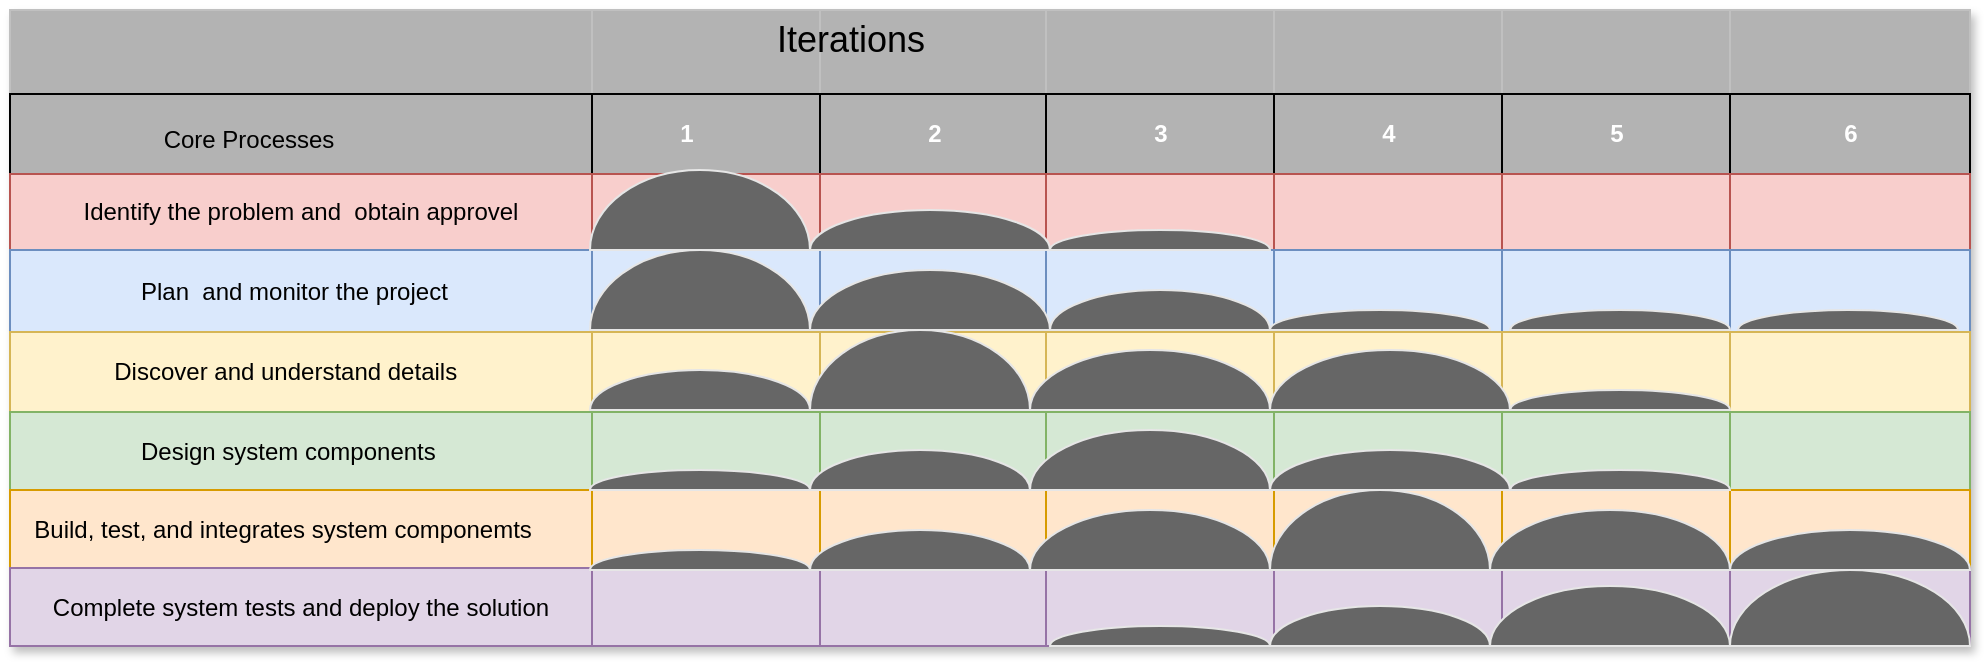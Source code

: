 <mxfile version="22.1.1" type="device">
  <diagram name="第1頁" id="iXFYem52gRydW0bk2Ul8">
    <mxGraphModel dx="742" dy="524" grid="1" gridSize="10" guides="1" tooltips="1" connect="1" arrows="1" fold="1" page="1" pageScale="1" pageWidth="827" pageHeight="1169" math="0" shadow="0">
      <root>
        <mxCell id="0" />
        <mxCell id="1" parent="0" />
        <mxCell id="WdbhsWGcYBLlVoE29ux9-1" value="Assets" style="childLayout=tableLayout;recursiveResize=0;strokeColor=#000000;fillColor=#A7C942;shadow=1;labelBackgroundColor=default;labelBorderColor=#000000;" vertex="1" parent="1">
          <mxGeometry x="240" y="180" width="980" height="318" as="geometry" />
        </mxCell>
        <mxCell id="WdbhsWGcYBLlVoE29ux9-189" style="shape=tableRow;horizontal=0;startSize=0;swimlaneHead=0;swimlaneBody=0;top=0;left=0;bottom=0;right=0;dropTarget=0;collapsible=0;recursiveResize=0;expand=0;fontStyle=0;strokeColor=inherit;fillColor=#ffffff;fontColor=#B3B3B3;" vertex="1" parent="WdbhsWGcYBLlVoE29ux9-1">
          <mxGeometry width="980" height="42" as="geometry" />
        </mxCell>
        <mxCell id="WdbhsWGcYBLlVoE29ux9-190" style="connectable=0;recursiveResize=0;strokeColor=#c0c0c0;fillColor=#B3B3B3;align=center;fontStyle=1;fontColor=none;html=1;labelBackgroundColor=#919191;labelBorderColor=default;noLabel=1;gradientColor=none;" vertex="1" parent="WdbhsWGcYBLlVoE29ux9-189">
          <mxGeometry width="291" height="42" as="geometry">
            <mxRectangle width="291" height="42" as="alternateBounds" />
          </mxGeometry>
        </mxCell>
        <mxCell id="WdbhsWGcYBLlVoE29ux9-191" style="connectable=0;recursiveResize=0;strokeColor=#c0c0c0;fillColor=#B3B3B3;align=center;fontStyle=1;fontColor=#FFFFFF;html=1;labelBackgroundColor=#B3B3B3;labelBorderColor=default;gradientColor=none;" vertex="1" parent="WdbhsWGcYBLlVoE29ux9-189">
          <mxGeometry x="291" width="114" height="42" as="geometry">
            <mxRectangle width="114" height="42" as="alternateBounds" />
          </mxGeometry>
        </mxCell>
        <mxCell id="WdbhsWGcYBLlVoE29ux9-192" style="connectable=0;recursiveResize=0;strokeColor=#c0c0c0;fillColor=#B3B3B3;align=center;fontStyle=1;fontColor=#FFFFFF;html=1;labelBackgroundColor=#B3B3B3;labelBorderColor=default;gradientColor=none;" vertex="1" parent="WdbhsWGcYBLlVoE29ux9-189">
          <mxGeometry x="405" width="113" height="42" as="geometry">
            <mxRectangle width="113" height="42" as="alternateBounds" />
          </mxGeometry>
        </mxCell>
        <mxCell id="WdbhsWGcYBLlVoE29ux9-193" style="connectable=0;recursiveResize=0;strokeColor=#c0c0c0;fillColor=#B3B3B3;align=center;fontStyle=1;fontColor=#FFFFFF;html=1;labelBackgroundColor=#B3B3B3;labelBorderColor=default;gradientColor=none;" vertex="1" parent="WdbhsWGcYBLlVoE29ux9-189">
          <mxGeometry x="518" width="114" height="42" as="geometry">
            <mxRectangle width="114" height="42" as="alternateBounds" />
          </mxGeometry>
        </mxCell>
        <mxCell id="WdbhsWGcYBLlVoE29ux9-194" style="connectable=0;recursiveResize=0;strokeColor=#c0c0c0;fillColor=#B3B3B3;align=center;fontStyle=1;fontColor=#FFFFFF;html=1;labelBackgroundColor=#B3B3B3;labelBorderColor=default;gradientColor=none;" vertex="1" parent="WdbhsWGcYBLlVoE29ux9-189">
          <mxGeometry x="632" width="114" height="42" as="geometry">
            <mxRectangle width="114" height="42" as="alternateBounds" />
          </mxGeometry>
        </mxCell>
        <mxCell id="WdbhsWGcYBLlVoE29ux9-195" style="connectable=0;recursiveResize=0;strokeColor=#c0c0c0;fillColor=#B3B3B3;align=center;fontStyle=1;fontColor=#FFFFFF;html=1;labelBackgroundColor=#B3B3B3;labelBorderColor=default;gradientColor=none;" vertex="1" parent="WdbhsWGcYBLlVoE29ux9-189">
          <mxGeometry x="746" width="114" height="42" as="geometry">
            <mxRectangle width="114" height="42" as="alternateBounds" />
          </mxGeometry>
        </mxCell>
        <mxCell id="WdbhsWGcYBLlVoE29ux9-223" style="connectable=0;recursiveResize=0;strokeColor=#c0c0c0;fillColor=#B3B3B3;align=center;fontStyle=1;fontColor=#FFFFFF;html=1;labelBackgroundColor=#B3B3B3;labelBorderColor=default;gradientColor=none;" vertex="1" parent="WdbhsWGcYBLlVoE29ux9-189">
          <mxGeometry x="860" width="120" height="42" as="geometry">
            <mxRectangle width="120" height="42" as="alternateBounds" />
          </mxGeometry>
        </mxCell>
        <mxCell id="WdbhsWGcYBLlVoE29ux9-2" style="shape=tableRow;horizontal=0;startSize=0;swimlaneHead=0;swimlaneBody=0;top=0;left=0;bottom=0;right=0;dropTarget=0;collapsible=0;recursiveResize=0;expand=0;fontStyle=0;strokeColor=inherit;fillColor=#ffffff;fontColor=#B3B3B3;" vertex="1" parent="WdbhsWGcYBLlVoE29ux9-1">
          <mxGeometry y="42" width="980" height="40" as="geometry" />
        </mxCell>
        <mxCell id="WdbhsWGcYBLlVoE29ux9-65" value="" style="connectable=0;recursiveResize=0;strokeColor=inherit;fillColor=#B3B3B3;align=center;fontStyle=1;fontColor=none;html=1;labelBackgroundColor=#919191;labelBorderColor=none;noLabel=1;" vertex="1" parent="WdbhsWGcYBLlVoE29ux9-2">
          <mxGeometry width="291" height="40" as="geometry">
            <mxRectangle width="291" height="40" as="alternateBounds" />
          </mxGeometry>
        </mxCell>
        <mxCell id="WdbhsWGcYBLlVoE29ux9-3" value="1&lt;span style=&quot;white-space: pre;&quot;&gt;&#x9;&lt;/span&gt;" style="connectable=0;recursiveResize=0;strokeColor=inherit;fillColor=#B3B3B3;align=center;fontStyle=1;fontColor=#FFFFFF;html=1;labelBackgroundColor=#B3B3B3;" vertex="1" parent="WdbhsWGcYBLlVoE29ux9-2">
          <mxGeometry x="291" width="114" height="40" as="geometry">
            <mxRectangle width="114" height="40" as="alternateBounds" />
          </mxGeometry>
        </mxCell>
        <mxCell id="WdbhsWGcYBLlVoE29ux9-116" value="2" style="connectable=0;recursiveResize=0;strokeColor=inherit;fillColor=#B3B3B3;align=center;fontStyle=1;fontColor=#FFFFFF;html=1;labelBackgroundColor=#B3B3B3;" vertex="1" parent="WdbhsWGcYBLlVoE29ux9-2">
          <mxGeometry x="405" width="113" height="40" as="geometry">
            <mxRectangle width="113" height="40" as="alternateBounds" />
          </mxGeometry>
        </mxCell>
        <mxCell id="WdbhsWGcYBLlVoE29ux9-132" value="3" style="connectable=0;recursiveResize=0;strokeColor=inherit;fillColor=#B3B3B3;align=center;fontStyle=1;fontColor=#FFFFFF;html=1;labelBackgroundColor=#B3B3B3;" vertex="1" parent="WdbhsWGcYBLlVoE29ux9-2">
          <mxGeometry x="518" width="114" height="40" as="geometry">
            <mxRectangle width="114" height="40" as="alternateBounds" />
          </mxGeometry>
        </mxCell>
        <mxCell id="WdbhsWGcYBLlVoE29ux9-140" value="4" style="connectable=0;recursiveResize=0;strokeColor=inherit;fillColor=#B3B3B3;align=center;fontStyle=1;fontColor=#FFFFFF;html=1;labelBackgroundColor=#B3B3B3;" vertex="1" parent="WdbhsWGcYBLlVoE29ux9-2">
          <mxGeometry x="632" width="114" height="40" as="geometry">
            <mxRectangle width="114" height="40" as="alternateBounds" />
          </mxGeometry>
        </mxCell>
        <mxCell id="WdbhsWGcYBLlVoE29ux9-148" value="5" style="connectable=0;recursiveResize=0;strokeColor=inherit;fillColor=#B3B3B3;align=center;fontStyle=1;fontColor=#FFFFFF;html=1;labelBackgroundColor=#B3B3B3;" vertex="1" parent="WdbhsWGcYBLlVoE29ux9-2">
          <mxGeometry x="746" width="114" height="40" as="geometry">
            <mxRectangle width="114" height="40" as="alternateBounds" />
          </mxGeometry>
        </mxCell>
        <mxCell id="WdbhsWGcYBLlVoE29ux9-224" value="6" style="connectable=0;recursiveResize=0;strokeColor=inherit;fillColor=#B3B3B3;align=center;fontStyle=1;fontColor=#FFFFFF;html=1;labelBackgroundColor=#B3B3B3;" vertex="1" parent="WdbhsWGcYBLlVoE29ux9-2">
          <mxGeometry x="860" width="120" height="40" as="geometry">
            <mxRectangle width="120" height="40" as="alternateBounds" />
          </mxGeometry>
        </mxCell>
        <mxCell id="WdbhsWGcYBLlVoE29ux9-6" value="" style="shape=tableRow;horizontal=0;startSize=0;swimlaneHead=0;swimlaneBody=0;top=0;left=0;bottom=0;right=0;dropTarget=0;collapsible=0;recursiveResize=0;expand=0;fontStyle=0;strokeColor=inherit;fillColor=#ffffff;" vertex="1" parent="WdbhsWGcYBLlVoE29ux9-1">
          <mxGeometry y="82" width="980" height="38" as="geometry" />
        </mxCell>
        <mxCell id="WdbhsWGcYBLlVoE29ux9-66" value="Identify the problem and &amp;nbsp;obtain approvel" style="connectable=0;recursiveResize=0;strokeColor=#b85450;fillColor=#f8cecc;align=center;whiteSpace=wrap;html=1;" vertex="1" parent="WdbhsWGcYBLlVoE29ux9-6">
          <mxGeometry width="291" height="38" as="geometry">
            <mxRectangle width="291" height="38" as="alternateBounds" />
          </mxGeometry>
        </mxCell>
        <mxCell id="WdbhsWGcYBLlVoE29ux9-7" value="" style="connectable=0;recursiveResize=0;strokeColor=#b85450;fillColor=#f8cecc;align=center;whiteSpace=wrap;html=1;" vertex="1" parent="WdbhsWGcYBLlVoE29ux9-6">
          <mxGeometry x="291" width="114" height="38" as="geometry">
            <mxRectangle width="114" height="38" as="alternateBounds" />
          </mxGeometry>
        </mxCell>
        <mxCell id="WdbhsWGcYBLlVoE29ux9-117" style="connectable=0;recursiveResize=0;strokeColor=#b85450;fillColor=#f8cecc;align=center;whiteSpace=wrap;html=1;" vertex="1" parent="WdbhsWGcYBLlVoE29ux9-6">
          <mxGeometry x="405" width="113" height="38" as="geometry">
            <mxRectangle width="113" height="38" as="alternateBounds" />
          </mxGeometry>
        </mxCell>
        <mxCell id="WdbhsWGcYBLlVoE29ux9-133" style="connectable=0;recursiveResize=0;strokeColor=#b85450;fillColor=#f8cecc;align=center;whiteSpace=wrap;html=1;" vertex="1" parent="WdbhsWGcYBLlVoE29ux9-6">
          <mxGeometry x="518" width="114" height="38" as="geometry">
            <mxRectangle width="114" height="38" as="alternateBounds" />
          </mxGeometry>
        </mxCell>
        <mxCell id="WdbhsWGcYBLlVoE29ux9-141" style="connectable=0;recursiveResize=0;strokeColor=#b85450;fillColor=#f8cecc;align=center;whiteSpace=wrap;html=1;" vertex="1" parent="WdbhsWGcYBLlVoE29ux9-6">
          <mxGeometry x="632" width="114" height="38" as="geometry">
            <mxRectangle width="114" height="38" as="alternateBounds" />
          </mxGeometry>
        </mxCell>
        <mxCell id="WdbhsWGcYBLlVoE29ux9-149" style="connectable=0;recursiveResize=0;strokeColor=#b85450;fillColor=#f8cecc;align=center;whiteSpace=wrap;html=1;" vertex="1" parent="WdbhsWGcYBLlVoE29ux9-6">
          <mxGeometry x="746" width="114" height="38" as="geometry">
            <mxRectangle width="114" height="38" as="alternateBounds" />
          </mxGeometry>
        </mxCell>
        <mxCell id="WdbhsWGcYBLlVoE29ux9-225" style="connectable=0;recursiveResize=0;strokeColor=#b85450;fillColor=#f8cecc;align=center;whiteSpace=wrap;html=1;" vertex="1" parent="WdbhsWGcYBLlVoE29ux9-6">
          <mxGeometry x="860" width="120" height="38" as="geometry">
            <mxRectangle width="120" height="38" as="alternateBounds" />
          </mxGeometry>
        </mxCell>
        <mxCell id="WdbhsWGcYBLlVoE29ux9-10" value="" style="shape=tableRow;horizontal=0;startSize=0;swimlaneHead=0;swimlaneBody=0;top=0;left=0;bottom=0;right=0;dropTarget=0;collapsible=0;recursiveResize=0;expand=0;fontStyle=1;strokeColor=inherit;fillColor=#EAF2D3;" vertex="1" parent="WdbhsWGcYBLlVoE29ux9-1">
          <mxGeometry y="120" width="980" height="41" as="geometry" />
        </mxCell>
        <mxCell id="WdbhsWGcYBLlVoE29ux9-67" value="Plan &amp;nbsp;and monitor the project&lt;span style=&quot;white-space: pre;&quot;&gt;&#x9;&lt;/span&gt;" style="connectable=0;recursiveResize=0;strokeColor=#6c8ebf;fillColor=#dae8fc;whiteSpace=wrap;html=1;" vertex="1" parent="WdbhsWGcYBLlVoE29ux9-10">
          <mxGeometry width="291" height="41" as="geometry">
            <mxRectangle width="291" height="41" as="alternateBounds" />
          </mxGeometry>
        </mxCell>
        <mxCell id="WdbhsWGcYBLlVoE29ux9-11" value="" style="connectable=0;recursiveResize=0;strokeColor=#6c8ebf;fillColor=#dae8fc;whiteSpace=wrap;html=1;" vertex="1" parent="WdbhsWGcYBLlVoE29ux9-10">
          <mxGeometry x="291" width="114" height="41" as="geometry">
            <mxRectangle width="114" height="41" as="alternateBounds" />
          </mxGeometry>
        </mxCell>
        <mxCell id="WdbhsWGcYBLlVoE29ux9-118" style="connectable=0;recursiveResize=0;strokeColor=#6c8ebf;fillColor=#dae8fc;whiteSpace=wrap;html=1;" vertex="1" parent="WdbhsWGcYBLlVoE29ux9-10">
          <mxGeometry x="405" width="113" height="41" as="geometry">
            <mxRectangle width="113" height="41" as="alternateBounds" />
          </mxGeometry>
        </mxCell>
        <mxCell id="WdbhsWGcYBLlVoE29ux9-134" style="connectable=0;recursiveResize=0;strokeColor=#6c8ebf;fillColor=#dae8fc;whiteSpace=wrap;html=1;" vertex="1" parent="WdbhsWGcYBLlVoE29ux9-10">
          <mxGeometry x="518" width="114" height="41" as="geometry">
            <mxRectangle width="114" height="41" as="alternateBounds" />
          </mxGeometry>
        </mxCell>
        <mxCell id="WdbhsWGcYBLlVoE29ux9-142" style="connectable=0;recursiveResize=0;strokeColor=#6c8ebf;fillColor=#dae8fc;whiteSpace=wrap;html=1;" vertex="1" parent="WdbhsWGcYBLlVoE29ux9-10">
          <mxGeometry x="632" width="114" height="41" as="geometry">
            <mxRectangle width="114" height="41" as="alternateBounds" />
          </mxGeometry>
        </mxCell>
        <mxCell id="WdbhsWGcYBLlVoE29ux9-150" style="connectable=0;recursiveResize=0;strokeColor=#6c8ebf;fillColor=#dae8fc;whiteSpace=wrap;html=1;" vertex="1" parent="WdbhsWGcYBLlVoE29ux9-10">
          <mxGeometry x="746" width="114" height="41" as="geometry">
            <mxRectangle width="114" height="41" as="alternateBounds" />
          </mxGeometry>
        </mxCell>
        <mxCell id="WdbhsWGcYBLlVoE29ux9-226" style="connectable=0;recursiveResize=0;strokeColor=#6c8ebf;fillColor=#dae8fc;whiteSpace=wrap;html=1;" vertex="1" parent="WdbhsWGcYBLlVoE29ux9-10">
          <mxGeometry x="860" width="120" height="41" as="geometry">
            <mxRectangle width="120" height="41" as="alternateBounds" />
          </mxGeometry>
        </mxCell>
        <mxCell id="WdbhsWGcYBLlVoE29ux9-14" value="" style="shape=tableRow;horizontal=0;startSize=0;swimlaneHead=0;swimlaneBody=0;top=0;left=0;bottom=0;right=0;dropTarget=0;collapsible=0;recursiveResize=0;expand=0;fontStyle=0;strokeColor=inherit;fillColor=#ffffff;" vertex="1" parent="WdbhsWGcYBLlVoE29ux9-1">
          <mxGeometry y="161" width="980" height="40" as="geometry" />
        </mxCell>
        <mxCell id="WdbhsWGcYBLlVoE29ux9-68" value="Discover and understand details&lt;span style=&quot;white-space: pre;&quot;&gt;&#x9;&lt;/span&gt;" style="connectable=0;recursiveResize=0;strokeColor=#d6b656;fillColor=#fff2cc;fontStyle=0;align=center;whiteSpace=wrap;html=1;" vertex="1" parent="WdbhsWGcYBLlVoE29ux9-14">
          <mxGeometry width="291" height="40" as="geometry">
            <mxRectangle width="291" height="40" as="alternateBounds" />
          </mxGeometry>
        </mxCell>
        <mxCell id="WdbhsWGcYBLlVoE29ux9-15" value="" style="connectable=0;recursiveResize=0;strokeColor=#d6b656;fillColor=#fff2cc;fontStyle=0;align=center;whiteSpace=wrap;html=1;" vertex="1" parent="WdbhsWGcYBLlVoE29ux9-14">
          <mxGeometry x="291" width="114" height="40" as="geometry">
            <mxRectangle width="114" height="40" as="alternateBounds" />
          </mxGeometry>
        </mxCell>
        <mxCell id="WdbhsWGcYBLlVoE29ux9-119" style="connectable=0;recursiveResize=0;strokeColor=#d6b656;fillColor=#fff2cc;fontStyle=0;align=center;whiteSpace=wrap;html=1;" vertex="1" parent="WdbhsWGcYBLlVoE29ux9-14">
          <mxGeometry x="405" width="113" height="40" as="geometry">
            <mxRectangle width="113" height="40" as="alternateBounds" />
          </mxGeometry>
        </mxCell>
        <mxCell id="WdbhsWGcYBLlVoE29ux9-135" style="connectable=0;recursiveResize=0;strokeColor=#d6b656;fillColor=#fff2cc;fontStyle=0;align=center;whiteSpace=wrap;html=1;" vertex="1" parent="WdbhsWGcYBLlVoE29ux9-14">
          <mxGeometry x="518" width="114" height="40" as="geometry">
            <mxRectangle width="114" height="40" as="alternateBounds" />
          </mxGeometry>
        </mxCell>
        <mxCell id="WdbhsWGcYBLlVoE29ux9-143" style="connectable=0;recursiveResize=0;strokeColor=#d6b656;fillColor=#fff2cc;fontStyle=0;align=center;whiteSpace=wrap;html=1;" vertex="1" parent="WdbhsWGcYBLlVoE29ux9-14">
          <mxGeometry x="632" width="114" height="40" as="geometry">
            <mxRectangle width="114" height="40" as="alternateBounds" />
          </mxGeometry>
        </mxCell>
        <mxCell id="WdbhsWGcYBLlVoE29ux9-151" style="connectable=0;recursiveResize=0;strokeColor=#d6b656;fillColor=#fff2cc;fontStyle=0;align=center;whiteSpace=wrap;html=1;" vertex="1" parent="WdbhsWGcYBLlVoE29ux9-14">
          <mxGeometry x="746" width="114" height="40" as="geometry">
            <mxRectangle width="114" height="40" as="alternateBounds" />
          </mxGeometry>
        </mxCell>
        <mxCell id="WdbhsWGcYBLlVoE29ux9-227" style="connectable=0;recursiveResize=0;strokeColor=#d6b656;fillColor=#fff2cc;fontStyle=0;align=center;whiteSpace=wrap;html=1;" vertex="1" parent="WdbhsWGcYBLlVoE29ux9-14">
          <mxGeometry x="860" width="120" height="40" as="geometry">
            <mxRectangle width="120" height="40" as="alternateBounds" />
          </mxGeometry>
        </mxCell>
        <mxCell id="WdbhsWGcYBLlVoE29ux9-18" value="" style="shape=tableRow;horizontal=0;startSize=0;swimlaneHead=0;swimlaneBody=0;top=0;left=0;bottom=0;right=0;dropTarget=0;collapsible=0;recursiveResize=0;expand=0;fontStyle=1;strokeColor=inherit;fillColor=#EAF2D3;" vertex="1" parent="WdbhsWGcYBLlVoE29ux9-1">
          <mxGeometry y="201" width="980" height="39" as="geometry" />
        </mxCell>
        <mxCell id="WdbhsWGcYBLlVoE29ux9-69" value="Design system components&lt;span style=&quot;white-space: pre;&quot;&gt;&#x9;&lt;/span&gt;" style="connectable=0;recursiveResize=0;strokeColor=#82b366;fillColor=#d5e8d4;whiteSpace=wrap;html=1;" vertex="1" parent="WdbhsWGcYBLlVoE29ux9-18">
          <mxGeometry width="291" height="39" as="geometry">
            <mxRectangle width="291" height="39" as="alternateBounds" />
          </mxGeometry>
        </mxCell>
        <mxCell id="WdbhsWGcYBLlVoE29ux9-19" value="" style="connectable=0;recursiveResize=0;strokeColor=#82b366;fillColor=#d5e8d4;whiteSpace=wrap;html=1;" vertex="1" parent="WdbhsWGcYBLlVoE29ux9-18">
          <mxGeometry x="291" width="114" height="39" as="geometry">
            <mxRectangle width="114" height="39" as="alternateBounds" />
          </mxGeometry>
        </mxCell>
        <mxCell id="WdbhsWGcYBLlVoE29ux9-120" style="connectable=0;recursiveResize=0;strokeColor=#82b366;fillColor=#d5e8d4;whiteSpace=wrap;html=1;" vertex="1" parent="WdbhsWGcYBLlVoE29ux9-18">
          <mxGeometry x="405" width="113" height="39" as="geometry">
            <mxRectangle width="113" height="39" as="alternateBounds" />
          </mxGeometry>
        </mxCell>
        <mxCell id="WdbhsWGcYBLlVoE29ux9-136" style="connectable=0;recursiveResize=0;strokeColor=#82b366;fillColor=#d5e8d4;whiteSpace=wrap;html=1;" vertex="1" parent="WdbhsWGcYBLlVoE29ux9-18">
          <mxGeometry x="518" width="114" height="39" as="geometry">
            <mxRectangle width="114" height="39" as="alternateBounds" />
          </mxGeometry>
        </mxCell>
        <mxCell id="WdbhsWGcYBLlVoE29ux9-144" style="connectable=0;recursiveResize=0;strokeColor=#82b366;fillColor=#d5e8d4;whiteSpace=wrap;html=1;" vertex="1" parent="WdbhsWGcYBLlVoE29ux9-18">
          <mxGeometry x="632" width="114" height="39" as="geometry">
            <mxRectangle width="114" height="39" as="alternateBounds" />
          </mxGeometry>
        </mxCell>
        <mxCell id="WdbhsWGcYBLlVoE29ux9-152" style="connectable=0;recursiveResize=0;strokeColor=#82b366;fillColor=#d5e8d4;whiteSpace=wrap;html=1;" vertex="1" parent="WdbhsWGcYBLlVoE29ux9-18">
          <mxGeometry x="746" width="114" height="39" as="geometry">
            <mxRectangle width="114" height="39" as="alternateBounds" />
          </mxGeometry>
        </mxCell>
        <mxCell id="WdbhsWGcYBLlVoE29ux9-228" style="connectable=0;recursiveResize=0;strokeColor=#82b366;fillColor=#d5e8d4;whiteSpace=wrap;html=1;" vertex="1" parent="WdbhsWGcYBLlVoE29ux9-18">
          <mxGeometry x="860" width="120" height="39" as="geometry">
            <mxRectangle width="120" height="39" as="alternateBounds" />
          </mxGeometry>
        </mxCell>
        <mxCell id="WdbhsWGcYBLlVoE29ux9-22" style="shape=tableRow;horizontal=0;startSize=0;swimlaneHead=0;swimlaneBody=0;top=0;left=0;bottom=0;right=0;dropTarget=0;collapsible=0;recursiveResize=0;expand=0;fontStyle=1;strokeColor=inherit;fillColor=#EAF2D3;" vertex="1" parent="WdbhsWGcYBLlVoE29ux9-1">
          <mxGeometry y="240" width="980" height="39" as="geometry" />
        </mxCell>
        <mxCell id="WdbhsWGcYBLlVoE29ux9-70" value="Build, test, and integrates system componemts&lt;span style=&quot;white-space: pre;&quot;&gt;&#x9;&lt;/span&gt;" style="connectable=0;recursiveResize=0;strokeColor=#d79b00;fillColor=#ffe6cc;whiteSpace=wrap;html=1;" vertex="1" parent="WdbhsWGcYBLlVoE29ux9-22">
          <mxGeometry width="291" height="39" as="geometry">
            <mxRectangle width="291" height="39" as="alternateBounds" />
          </mxGeometry>
        </mxCell>
        <mxCell id="WdbhsWGcYBLlVoE29ux9-23" style="connectable=0;recursiveResize=0;strokeColor=#d79b00;fillColor=#ffe6cc;whiteSpace=wrap;html=1;" vertex="1" parent="WdbhsWGcYBLlVoE29ux9-22">
          <mxGeometry x="291" width="114" height="39" as="geometry">
            <mxRectangle width="114" height="39" as="alternateBounds" />
          </mxGeometry>
        </mxCell>
        <mxCell id="WdbhsWGcYBLlVoE29ux9-121" style="connectable=0;recursiveResize=0;strokeColor=#d79b00;fillColor=#ffe6cc;whiteSpace=wrap;html=1;" vertex="1" parent="WdbhsWGcYBLlVoE29ux9-22">
          <mxGeometry x="405" width="113" height="39" as="geometry">
            <mxRectangle width="113" height="39" as="alternateBounds" />
          </mxGeometry>
        </mxCell>
        <mxCell id="WdbhsWGcYBLlVoE29ux9-137" style="connectable=0;recursiveResize=0;strokeColor=#d79b00;fillColor=#ffe6cc;whiteSpace=wrap;html=1;" vertex="1" parent="WdbhsWGcYBLlVoE29ux9-22">
          <mxGeometry x="518" width="114" height="39" as="geometry">
            <mxRectangle width="114" height="39" as="alternateBounds" />
          </mxGeometry>
        </mxCell>
        <mxCell id="WdbhsWGcYBLlVoE29ux9-145" style="connectable=0;recursiveResize=0;strokeColor=#d79b00;fillColor=#ffe6cc;whiteSpace=wrap;html=1;" vertex="1" parent="WdbhsWGcYBLlVoE29ux9-22">
          <mxGeometry x="632" width="114" height="39" as="geometry">
            <mxRectangle width="114" height="39" as="alternateBounds" />
          </mxGeometry>
        </mxCell>
        <mxCell id="WdbhsWGcYBLlVoE29ux9-153" style="connectable=0;recursiveResize=0;strokeColor=#d79b00;fillColor=#ffe6cc;whiteSpace=wrap;html=1;" vertex="1" parent="WdbhsWGcYBLlVoE29ux9-22">
          <mxGeometry x="746" width="114" height="39" as="geometry">
            <mxRectangle width="114" height="39" as="alternateBounds" />
          </mxGeometry>
        </mxCell>
        <mxCell id="WdbhsWGcYBLlVoE29ux9-229" style="connectable=0;recursiveResize=0;strokeColor=#d79b00;fillColor=#ffe6cc;whiteSpace=wrap;html=1;" vertex="1" parent="WdbhsWGcYBLlVoE29ux9-22">
          <mxGeometry x="860" width="120" height="39" as="geometry">
            <mxRectangle width="120" height="39" as="alternateBounds" />
          </mxGeometry>
        </mxCell>
        <mxCell id="WdbhsWGcYBLlVoE29ux9-26" style="shape=tableRow;horizontal=0;startSize=0;swimlaneHead=0;swimlaneBody=0;top=0;left=0;bottom=0;right=0;dropTarget=0;collapsible=0;recursiveResize=0;expand=0;fontStyle=1;strokeColor=inherit;fillColor=#EAF2D3;" vertex="1" parent="WdbhsWGcYBLlVoE29ux9-1">
          <mxGeometry y="279" width="980" height="39" as="geometry" />
        </mxCell>
        <mxCell id="WdbhsWGcYBLlVoE29ux9-71" value="Complete system tests and deploy the solution" style="connectable=0;recursiveResize=0;strokeColor=#9673a6;fillColor=#e1d5e7;whiteSpace=wrap;html=1;" vertex="1" parent="WdbhsWGcYBLlVoE29ux9-26">
          <mxGeometry width="291" height="39" as="geometry">
            <mxRectangle width="291" height="39" as="alternateBounds" />
          </mxGeometry>
        </mxCell>
        <mxCell id="WdbhsWGcYBLlVoE29ux9-27" style="connectable=0;recursiveResize=0;strokeColor=#9673a6;fillColor=#e1d5e7;whiteSpace=wrap;html=1;" vertex="1" parent="WdbhsWGcYBLlVoE29ux9-26">
          <mxGeometry x="291" width="114" height="39" as="geometry">
            <mxRectangle width="114" height="39" as="alternateBounds" />
          </mxGeometry>
        </mxCell>
        <mxCell id="WdbhsWGcYBLlVoE29ux9-122" style="connectable=0;recursiveResize=0;strokeColor=#9673a6;fillColor=#e1d5e7;whiteSpace=wrap;html=1;" vertex="1" parent="WdbhsWGcYBLlVoE29ux9-26">
          <mxGeometry x="405" width="113" height="39" as="geometry">
            <mxRectangle width="113" height="39" as="alternateBounds" />
          </mxGeometry>
        </mxCell>
        <mxCell id="WdbhsWGcYBLlVoE29ux9-138" style="connectable=0;recursiveResize=0;strokeColor=#9673a6;fillColor=#e1d5e7;whiteSpace=wrap;html=1;" vertex="1" parent="WdbhsWGcYBLlVoE29ux9-26">
          <mxGeometry x="518" width="114" height="39" as="geometry">
            <mxRectangle width="114" height="39" as="alternateBounds" />
          </mxGeometry>
        </mxCell>
        <mxCell id="WdbhsWGcYBLlVoE29ux9-146" style="connectable=0;recursiveResize=0;strokeColor=#9673a6;fillColor=#e1d5e7;whiteSpace=wrap;html=1;" vertex="1" parent="WdbhsWGcYBLlVoE29ux9-26">
          <mxGeometry x="632" width="114" height="39" as="geometry">
            <mxRectangle width="114" height="39" as="alternateBounds" />
          </mxGeometry>
        </mxCell>
        <mxCell id="WdbhsWGcYBLlVoE29ux9-154" style="connectable=0;recursiveResize=0;strokeColor=#9673a6;fillColor=#e1d5e7;whiteSpace=wrap;html=1;" vertex="1" parent="WdbhsWGcYBLlVoE29ux9-26">
          <mxGeometry x="746" width="114" height="39" as="geometry">
            <mxRectangle width="114" height="39" as="alternateBounds" />
          </mxGeometry>
        </mxCell>
        <mxCell id="WdbhsWGcYBLlVoE29ux9-230" style="connectable=0;recursiveResize=0;strokeColor=#9673a6;fillColor=#e1d5e7;whiteSpace=wrap;html=1;" vertex="1" parent="WdbhsWGcYBLlVoE29ux9-26">
          <mxGeometry x="860" width="120" height="39" as="geometry">
            <mxRectangle width="120" height="39" as="alternateBounds" />
          </mxGeometry>
        </mxCell>
        <mxCell id="WdbhsWGcYBLlVoE29ux9-172" value="Core Processes" style="text;html=1;align=center;verticalAlign=middle;resizable=0;points=[];autosize=1;strokeColor=none;fillColor=none;fontSize=12;fontFamily=Helvetica;fontColor=default;" vertex="1" parent="1">
          <mxGeometry x="304" y="230" width="110" height="30" as="geometry" />
        </mxCell>
        <mxCell id="WdbhsWGcYBLlVoE29ux9-174" value="&lt;font style=&quot;font-size: 18px;&quot;&gt;Iterations&lt;/font&gt;" style="text;html=1;align=center;verticalAlign=middle;resizable=0;points=[];autosize=1;strokeColor=none;fillColor=none;fontSize=12;fontFamily=Helvetica;fontColor=default;" vertex="1" parent="1">
          <mxGeometry x="610" y="180" width="100" height="30" as="geometry" />
        </mxCell>
        <mxCell id="WdbhsWGcYBLlVoE29ux9-207" value="" style="verticalLabelPosition=bottom;verticalAlign=top;html=1;shape=mxgraph.basic.half_circle;shadow=0;strokeColor=#E6E6E6;align=center;fontFamily=Helvetica;fontSize=12;fontColor=default;fillColor=#666666;direction=west;" vertex="1" parent="1">
          <mxGeometry x="530" y="260" width="110" height="40" as="geometry" />
        </mxCell>
        <mxCell id="WdbhsWGcYBLlVoE29ux9-210" value="" style="verticalLabelPosition=bottom;verticalAlign=top;html=1;shape=mxgraph.basic.half_circle;shadow=0;strokeColor=#E6E6E6;align=center;fontFamily=Helvetica;fontSize=12;fontColor=default;fillColor=#666666;direction=west;" vertex="1" parent="1">
          <mxGeometry x="640" y="280" width="120" height="20" as="geometry" />
        </mxCell>
        <mxCell id="WdbhsWGcYBLlVoE29ux9-211" value="" style="verticalLabelPosition=bottom;verticalAlign=top;html=1;shape=mxgraph.basic.half_circle;shadow=0;strokeColor=#E6E6E6;align=center;fontFamily=Helvetica;fontSize=12;fontColor=default;fillColor=#666666;direction=west;" vertex="1" parent="1">
          <mxGeometry x="760" y="290" width="110" height="10" as="geometry" />
        </mxCell>
        <mxCell id="WdbhsWGcYBLlVoE29ux9-232" value="" style="verticalLabelPosition=bottom;verticalAlign=top;html=1;shape=mxgraph.basic.half_circle;shadow=0;strokeColor=#E6E6E6;align=center;fontFamily=Helvetica;fontSize=12;fontColor=default;fillColor=#666666;direction=west;" vertex="1" parent="1">
          <mxGeometry x="870" y="330" width="110" height="10" as="geometry" />
        </mxCell>
        <mxCell id="WdbhsWGcYBLlVoE29ux9-233" value="" style="verticalLabelPosition=bottom;verticalAlign=top;html=1;shape=mxgraph.basic.half_circle;shadow=0;strokeColor=#E6E6E6;align=center;fontFamily=Helvetica;fontSize=12;fontColor=default;fillColor=#666666;direction=west;" vertex="1" parent="1">
          <mxGeometry x="990" y="330" width="110" height="10" as="geometry" />
        </mxCell>
        <mxCell id="WdbhsWGcYBLlVoE29ux9-234" value="" style="verticalLabelPosition=bottom;verticalAlign=top;html=1;shape=mxgraph.basic.half_circle;shadow=0;strokeColor=#E6E6E6;align=center;fontFamily=Helvetica;fontSize=12;fontColor=default;fillColor=#666666;direction=west;" vertex="1" parent="1">
          <mxGeometry x="1104" y="330" width="110" height="10" as="geometry" />
        </mxCell>
        <mxCell id="WdbhsWGcYBLlVoE29ux9-236" value="" style="verticalLabelPosition=bottom;verticalAlign=top;html=1;shape=mxgraph.basic.half_circle;shadow=0;strokeColor=#E6E6E6;align=center;fontFamily=Helvetica;fontSize=12;fontColor=default;fillColor=#666666;direction=west;" vertex="1" parent="1">
          <mxGeometry x="530" y="300" width="110" height="40" as="geometry" />
        </mxCell>
        <mxCell id="WdbhsWGcYBLlVoE29ux9-237" value="" style="verticalLabelPosition=bottom;verticalAlign=top;html=1;shape=mxgraph.basic.half_circle;shadow=0;strokeColor=#E6E6E6;align=center;fontFamily=Helvetica;fontSize=12;fontColor=default;fillColor=#666666;direction=west;" vertex="1" parent="1">
          <mxGeometry x="640" y="310" width="120" height="30" as="geometry" />
        </mxCell>
        <mxCell id="WdbhsWGcYBLlVoE29ux9-238" value="" style="verticalLabelPosition=bottom;verticalAlign=top;html=1;shape=mxgraph.basic.half_circle;shadow=0;strokeColor=#E6E6E6;align=center;fontFamily=Helvetica;fontSize=12;fontColor=default;fillColor=#666666;direction=west;" vertex="1" parent="1">
          <mxGeometry x="760" y="320" width="110" height="20" as="geometry" />
        </mxCell>
        <mxCell id="WdbhsWGcYBLlVoE29ux9-239" value="" style="verticalLabelPosition=bottom;verticalAlign=top;html=1;shape=mxgraph.basic.half_circle;shadow=0;strokeColor=#E6E6E6;align=center;fontFamily=Helvetica;fontSize=12;fontColor=default;fillColor=#666666;direction=west;" vertex="1" parent="1">
          <mxGeometry x="530" y="360" width="110" height="20" as="geometry" />
        </mxCell>
        <mxCell id="WdbhsWGcYBLlVoE29ux9-240" value="" style="verticalLabelPosition=bottom;verticalAlign=top;html=1;shape=mxgraph.basic.half_circle;shadow=0;strokeColor=#E6E6E6;align=center;fontFamily=Helvetica;fontSize=12;fontColor=default;fillColor=#666666;direction=west;" vertex="1" parent="1">
          <mxGeometry x="640" y="340" width="110" height="40" as="geometry" />
        </mxCell>
        <mxCell id="WdbhsWGcYBLlVoE29ux9-241" value="" style="verticalLabelPosition=bottom;verticalAlign=top;html=1;shape=mxgraph.basic.half_circle;shadow=0;strokeColor=#E6E6E6;align=center;fontFamily=Helvetica;fontSize=12;fontColor=default;fillColor=#666666;direction=west;" vertex="1" parent="1">
          <mxGeometry x="750" y="350" width="120" height="30" as="geometry" />
        </mxCell>
        <mxCell id="WdbhsWGcYBLlVoE29ux9-242" value="" style="verticalLabelPosition=bottom;verticalAlign=top;html=1;shape=mxgraph.basic.half_circle;shadow=0;strokeColor=#E6E6E6;align=center;fontFamily=Helvetica;fontSize=12;fontColor=default;fillColor=#666666;direction=west;" vertex="1" parent="1">
          <mxGeometry x="870" y="350" width="120" height="30" as="geometry" />
        </mxCell>
        <mxCell id="WdbhsWGcYBLlVoE29ux9-243" value="" style="verticalLabelPosition=bottom;verticalAlign=top;html=1;shape=mxgraph.basic.half_circle;shadow=0;strokeColor=#E6E6E6;align=center;fontFamily=Helvetica;fontSize=12;fontColor=default;fillColor=#666666;direction=west;" vertex="1" parent="1">
          <mxGeometry x="990" y="370" width="110" height="10" as="geometry" />
        </mxCell>
        <mxCell id="WdbhsWGcYBLlVoE29ux9-244" value="" style="verticalLabelPosition=bottom;verticalAlign=top;html=1;shape=mxgraph.basic.half_circle;shadow=0;strokeColor=#E6E6E6;align=center;fontFamily=Helvetica;fontSize=12;fontColor=default;fillColor=#666666;direction=west;" vertex="1" parent="1">
          <mxGeometry x="530" y="410" width="110" height="10" as="geometry" />
        </mxCell>
        <mxCell id="WdbhsWGcYBLlVoE29ux9-245" value="" style="verticalLabelPosition=bottom;verticalAlign=top;html=1;shape=mxgraph.basic.half_circle;shadow=0;strokeColor=#E6E6E6;align=center;fontFamily=Helvetica;fontSize=12;fontColor=default;fillColor=#666666;direction=west;" vertex="1" parent="1">
          <mxGeometry x="640" y="400" width="110" height="20" as="geometry" />
        </mxCell>
        <mxCell id="WdbhsWGcYBLlVoE29ux9-246" value="" style="verticalLabelPosition=bottom;verticalAlign=top;html=1;shape=mxgraph.basic.half_circle;shadow=0;strokeColor=#E6E6E6;align=center;fontFamily=Helvetica;fontSize=12;fontColor=default;fillColor=#666666;direction=west;" vertex="1" parent="1">
          <mxGeometry x="750" y="390" width="120" height="30" as="geometry" />
        </mxCell>
        <mxCell id="WdbhsWGcYBLlVoE29ux9-247" value="" style="verticalLabelPosition=bottom;verticalAlign=top;html=1;shape=mxgraph.basic.half_circle;shadow=0;strokeColor=#E6E6E6;align=center;fontFamily=Helvetica;fontSize=12;fontColor=default;fillColor=#666666;direction=west;" vertex="1" parent="1">
          <mxGeometry x="870" y="400" width="120" height="20" as="geometry" />
        </mxCell>
        <mxCell id="WdbhsWGcYBLlVoE29ux9-249" value="" style="verticalLabelPosition=bottom;verticalAlign=top;html=1;shape=mxgraph.basic.half_circle;shadow=0;strokeColor=#E6E6E6;align=center;fontFamily=Helvetica;fontSize=12;fontColor=default;fillColor=#666666;direction=west;" vertex="1" parent="1">
          <mxGeometry x="640" y="440" width="110" height="20" as="geometry" />
        </mxCell>
        <mxCell id="WdbhsWGcYBLlVoE29ux9-251" value="" style="verticalLabelPosition=bottom;verticalAlign=top;html=1;shape=mxgraph.basic.half_circle;shadow=0;strokeColor=#E6E6E6;align=center;fontFamily=Helvetica;fontSize=12;fontColor=default;fillColor=#666666;direction=west;" vertex="1" parent="1">
          <mxGeometry x="750" y="430" width="120" height="30" as="geometry" />
        </mxCell>
        <mxCell id="WdbhsWGcYBLlVoE29ux9-252" value="" style="verticalLabelPosition=bottom;verticalAlign=top;html=1;shape=mxgraph.basic.half_circle;shadow=0;strokeColor=#E6E6E6;align=center;fontFamily=Helvetica;fontSize=12;fontColor=default;fillColor=#666666;direction=west;" vertex="1" parent="1">
          <mxGeometry x="870" y="420" width="110" height="40" as="geometry" />
        </mxCell>
        <mxCell id="WdbhsWGcYBLlVoE29ux9-253" value="" style="verticalLabelPosition=bottom;verticalAlign=top;html=1;shape=mxgraph.basic.half_circle;shadow=0;strokeColor=#E6E6E6;align=center;fontFamily=Helvetica;fontSize=12;fontColor=default;fillColor=#666666;direction=west;" vertex="1" parent="1">
          <mxGeometry x="980" y="430" width="120" height="30" as="geometry" />
        </mxCell>
        <mxCell id="WdbhsWGcYBLlVoE29ux9-254" value="" style="verticalLabelPosition=bottom;verticalAlign=top;html=1;shape=mxgraph.basic.half_circle;shadow=0;strokeColor=#E6E6E6;align=center;fontFamily=Helvetica;fontSize=12;fontColor=default;fillColor=#666666;direction=west;" vertex="1" parent="1">
          <mxGeometry x="1100" y="440" width="120" height="20" as="geometry" />
        </mxCell>
        <mxCell id="WdbhsWGcYBLlVoE29ux9-256" value="" style="verticalLabelPosition=bottom;verticalAlign=top;html=1;shape=mxgraph.basic.half_circle;shadow=0;strokeColor=#E6E6E6;align=center;fontFamily=Helvetica;fontSize=12;fontColor=default;fillColor=#666666;direction=west;" vertex="1" parent="1">
          <mxGeometry x="530" y="450" width="110" height="10" as="geometry" />
        </mxCell>
        <mxCell id="WdbhsWGcYBLlVoE29ux9-257" value="" style="verticalLabelPosition=bottom;verticalAlign=top;html=1;shape=mxgraph.basic.half_circle;shadow=0;strokeColor=#E6E6E6;align=center;fontFamily=Helvetica;fontSize=12;fontColor=default;fillColor=#666666;direction=west;" vertex="1" parent="1">
          <mxGeometry x="760" y="488" width="110" height="10" as="geometry" />
        </mxCell>
        <mxCell id="WdbhsWGcYBLlVoE29ux9-258" value="" style="verticalLabelPosition=bottom;verticalAlign=top;html=1;shape=mxgraph.basic.half_circle;shadow=0;strokeColor=#E6E6E6;align=center;fontFamily=Helvetica;fontSize=12;fontColor=default;fillColor=#666666;direction=west;" vertex="1" parent="1">
          <mxGeometry x="870" y="478" width="110" height="20" as="geometry" />
        </mxCell>
        <mxCell id="WdbhsWGcYBLlVoE29ux9-259" value="" style="verticalLabelPosition=bottom;verticalAlign=top;html=1;shape=mxgraph.basic.half_circle;shadow=0;strokeColor=#E6E6E6;align=center;fontFamily=Helvetica;fontSize=12;fontColor=default;fillColor=#666666;direction=west;" vertex="1" parent="1">
          <mxGeometry x="980" y="468" width="120" height="30" as="geometry" />
        </mxCell>
        <mxCell id="WdbhsWGcYBLlVoE29ux9-260" value="" style="verticalLabelPosition=bottom;verticalAlign=top;html=1;shape=mxgraph.basic.half_circle;shadow=0;strokeColor=#E6E6E6;align=center;fontFamily=Helvetica;fontSize=12;fontColor=default;fillColor=#666666;direction=west;" vertex="1" parent="1">
          <mxGeometry x="1100" y="460" width="120" height="38" as="geometry" />
        </mxCell>
        <mxCell id="WdbhsWGcYBLlVoE29ux9-262" value="" style="verticalLabelPosition=bottom;verticalAlign=top;html=1;shape=mxgraph.basic.half_circle;shadow=0;strokeColor=#E6E6E6;align=center;fontFamily=Helvetica;fontSize=12;fontColor=default;fillColor=#666666;direction=west;" vertex="1" parent="1">
          <mxGeometry x="990" y="410" width="110" height="10" as="geometry" />
        </mxCell>
      </root>
    </mxGraphModel>
  </diagram>
</mxfile>
